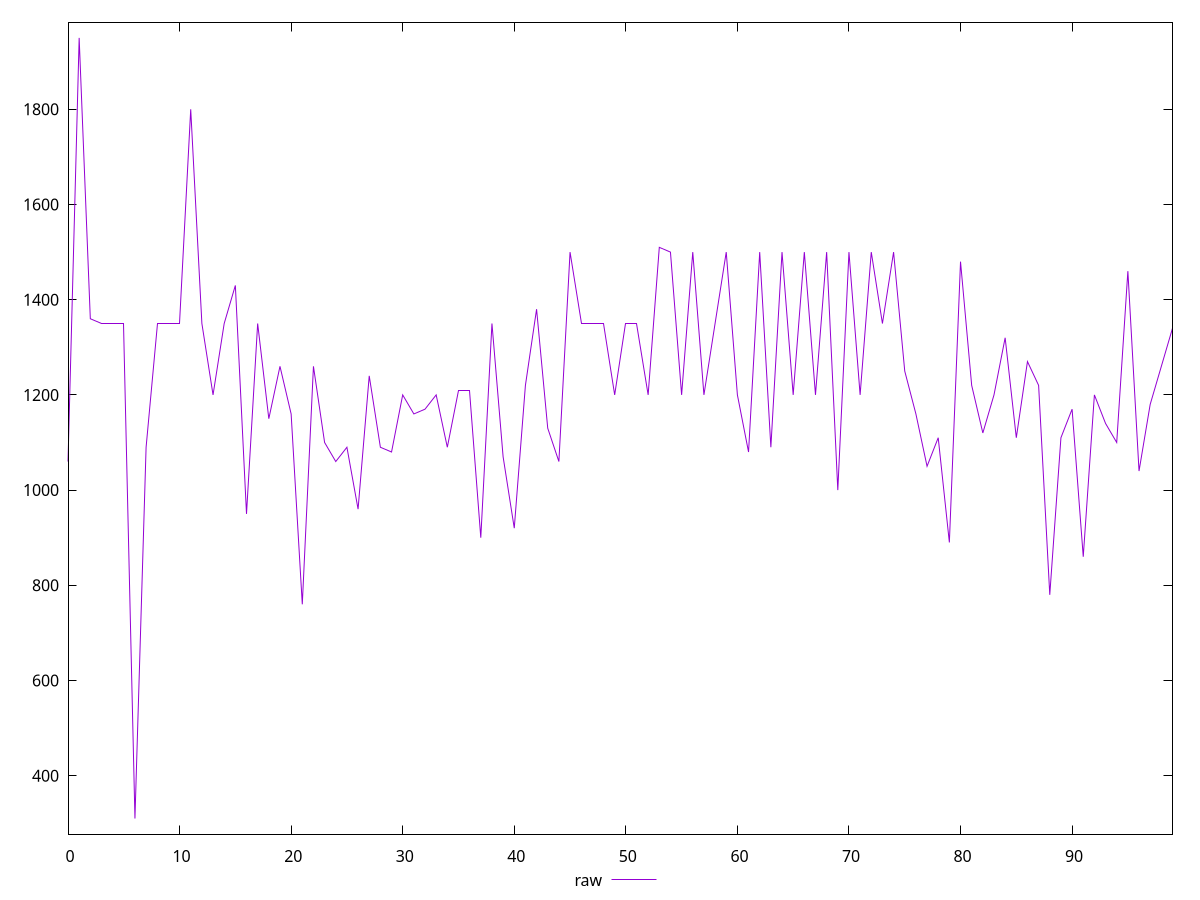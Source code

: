 reset

$raw <<EOF
0 1060
1 1950
2 1360
3 1350
4 1350
5 1350
6 310
7 1090
8 1350
9 1350
10 1350
11 1800
12 1350
13 1200
14 1350
15 1430
16 950
17 1350
18 1150
19 1260
20 1160
21 760
22 1260
23 1100
24 1060
25 1090
26 960
27 1240
28 1090
29 1080
30 1200
31 1160
32 1170
33 1200
34 1090
35 1210
36 1210
37 900
38 1350
39 1070
40 920
41 1220
42 1380
43 1130
44 1060
45 1500
46 1350
47 1350
48 1350
49 1200
50 1350
51 1350
52 1200
53 1510
54 1500
55 1200
56 1500
57 1200
58 1350
59 1500
60 1200
61 1080
62 1500
63 1090
64 1500
65 1200
66 1500
67 1200
68 1500
69 1000
70 1500
71 1200
72 1500
73 1350
74 1500
75 1250
76 1160
77 1050
78 1110
79 890
80 1480
81 1220
82 1120
83 1200
84 1320
85 1110
86 1270
87 1220
88 780
89 1110
90 1170
91 860
92 1200
93 1140
94 1100
95 1460
96 1040
97 1180
98 1260
99 1340
EOF

set key outside below
set xrange [0:99]
set yrange [277.2:1982.8]
set trange [277.2:1982.8]
set terminal svg size 640, 500 enhanced background rgb 'white'
set output "reprap/uses-webp-images/samples/pages+cached+noexternal+nomedia+nocss/raw/values.svg"

plot $raw title "raw" with line

reset
